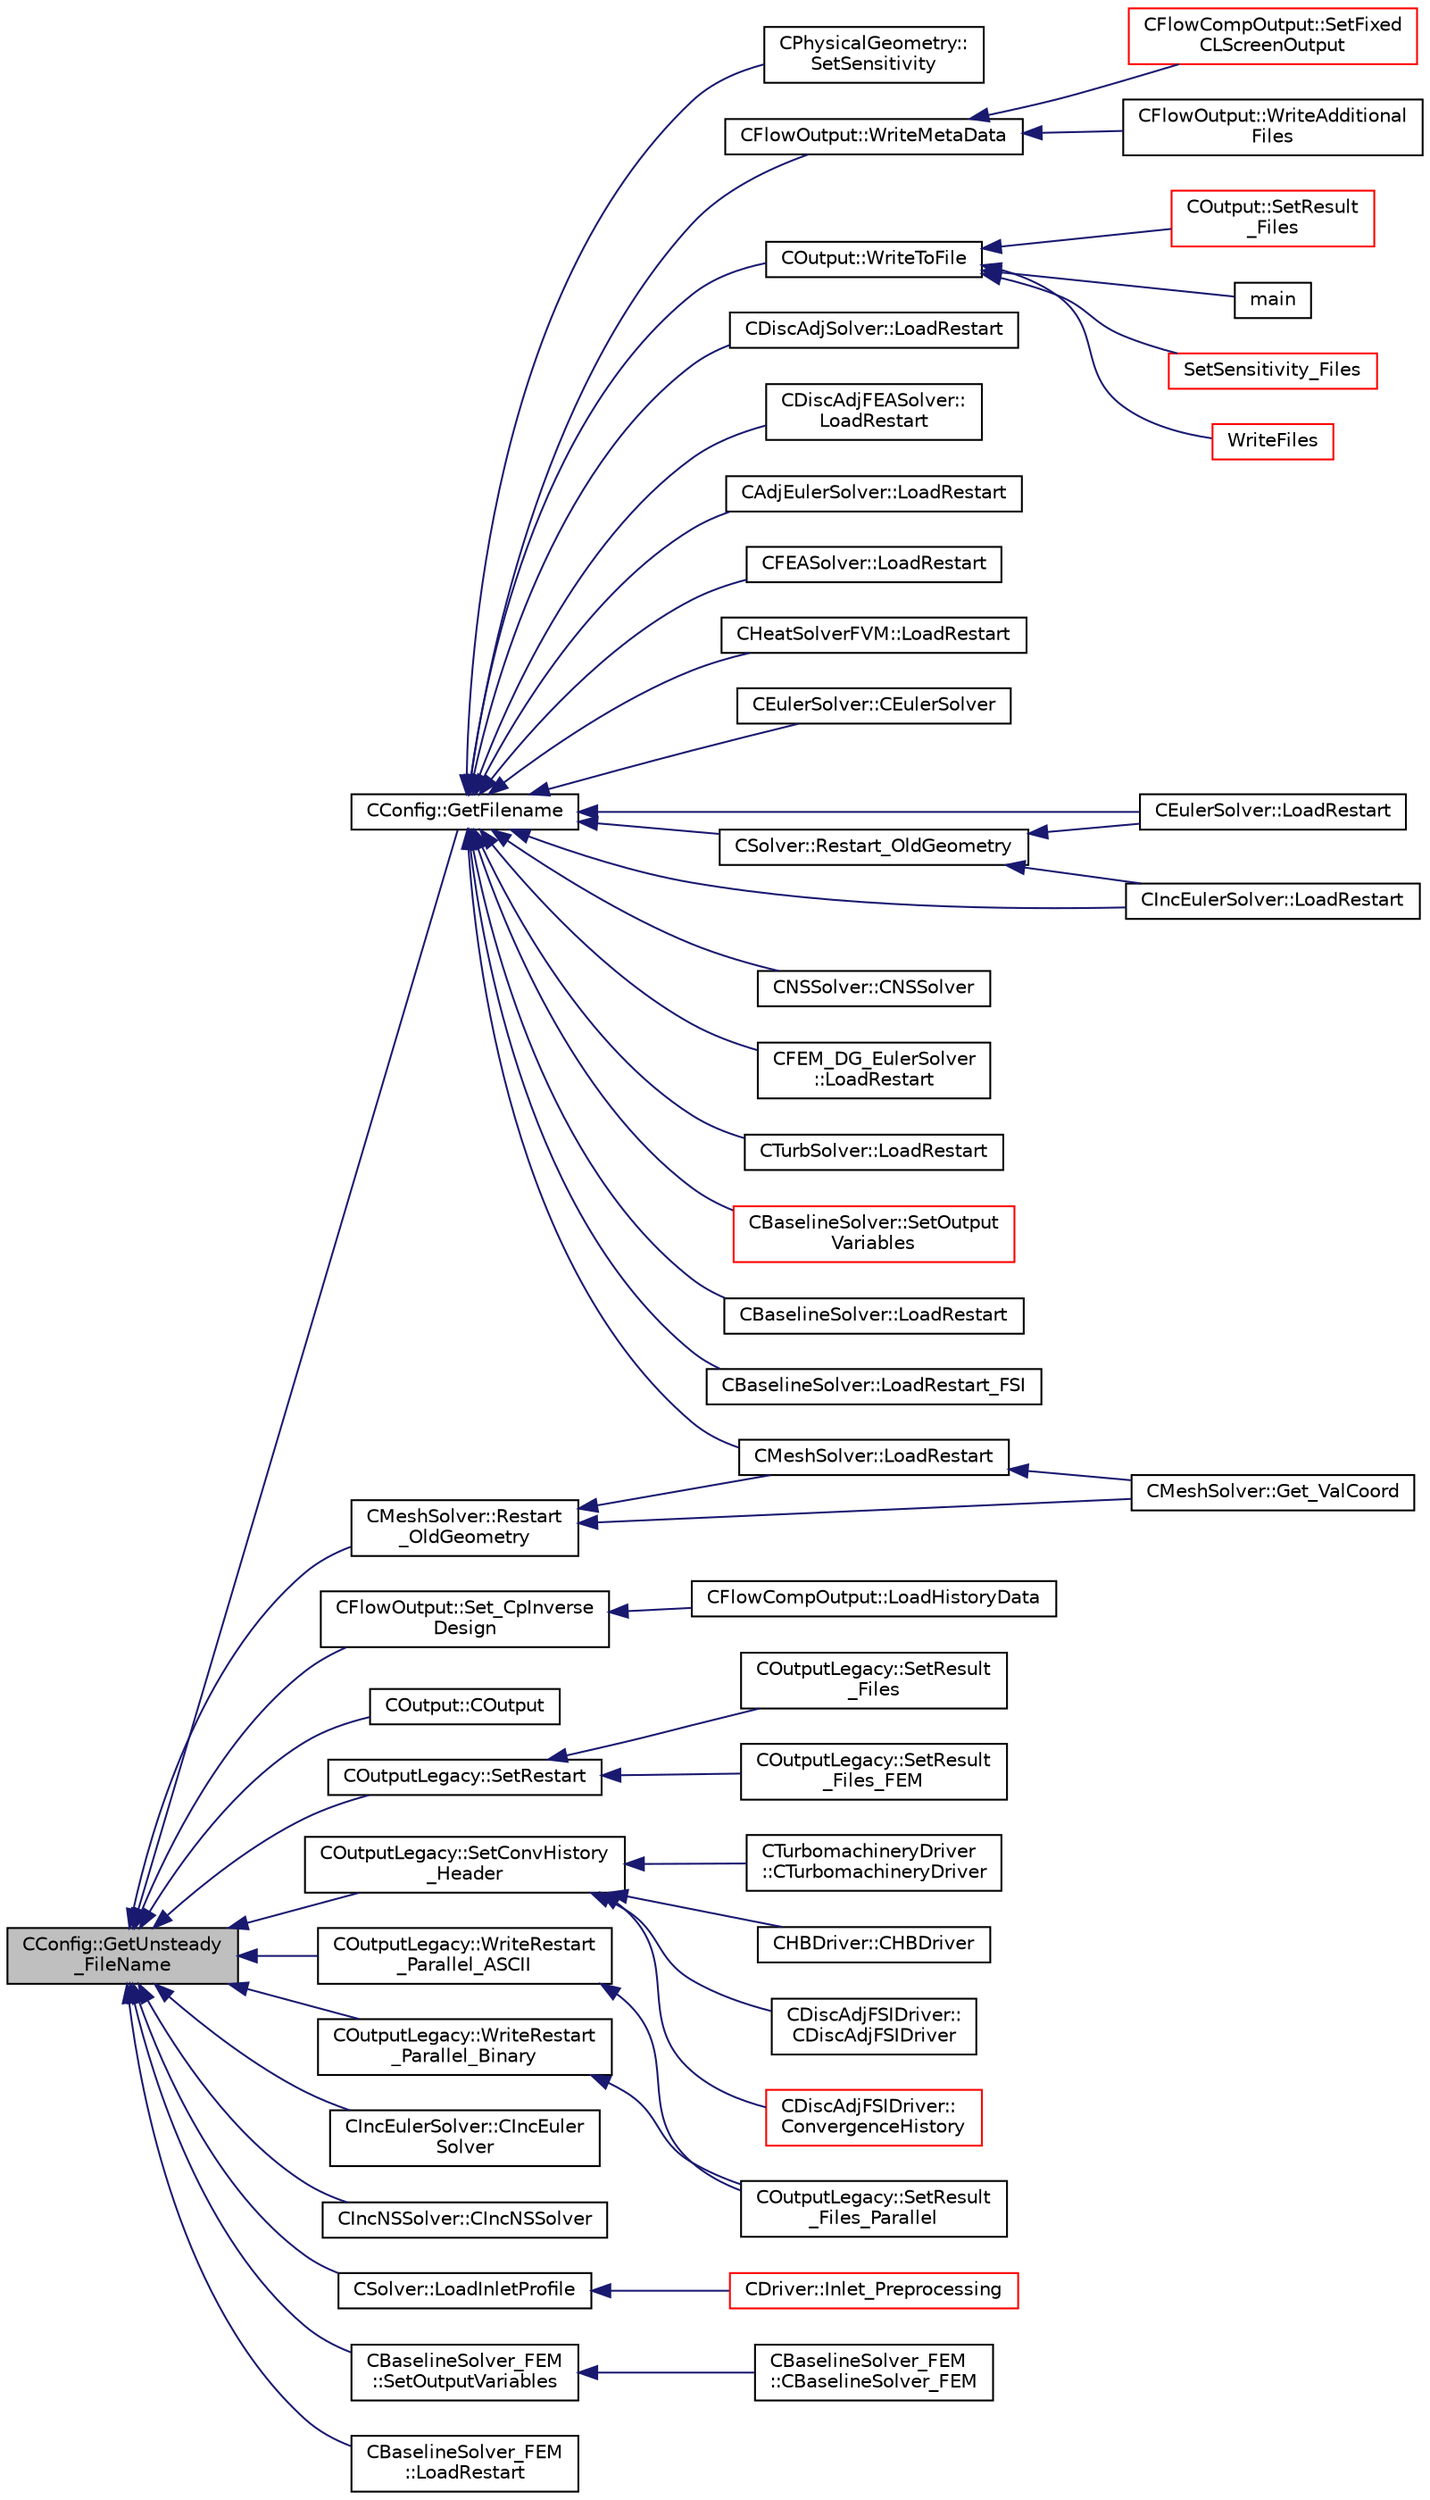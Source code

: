 digraph "CConfig::GetUnsteady_FileName"
{
  edge [fontname="Helvetica",fontsize="10",labelfontname="Helvetica",labelfontsize="10"];
  node [fontname="Helvetica",fontsize="10",shape=record];
  rankdir="LR";
  Node13181 [label="CConfig::GetUnsteady\l_FileName",height=0.2,width=0.4,color="black", fillcolor="grey75", style="filled", fontcolor="black"];
  Node13181 -> Node13182 [dir="back",color="midnightblue",fontsize="10",style="solid",fontname="Helvetica"];
  Node13182 [label="CConfig::GetFilename",height=0.2,width=0.4,color="black", fillcolor="white", style="filled",URL="$class_c_config.html#a71b8b08c6c1ba23c9ba1ed687bb635dc",tooltip="Add any numbers necessary to the filename (iteration number, zone ID ...) "];
  Node13182 -> Node13183 [dir="back",color="midnightblue",fontsize="10",style="solid",fontname="Helvetica"];
  Node13183 [label="CPhysicalGeometry::\lSetSensitivity",height=0.2,width=0.4,color="black", fillcolor="white", style="filled",URL="$class_c_physical_geometry.html#a01b28fa420b3d1138aa8816453202a33",tooltip="Read the sensitivity from adjoint solution file and store it. "];
  Node13182 -> Node13184 [dir="back",color="midnightblue",fontsize="10",style="solid",fontname="Helvetica"];
  Node13184 [label="CFlowOutput::WriteMetaData",height=0.2,width=0.4,color="black", fillcolor="white", style="filled",URL="$class_c_flow_output.html#a9674c1e90c9e8e3a4fac08b20d5b6ac0",tooltip="Write information to meta data file. "];
  Node13184 -> Node13185 [dir="back",color="midnightblue",fontsize="10",style="solid",fontname="Helvetica"];
  Node13185 [label="CFlowCompOutput::SetFixed\lCLScreenOutput",height=0.2,width=0.4,color="red", fillcolor="white", style="filled",URL="$class_c_flow_comp_output.html#a5f8640bafa6e69a7681c8b26e1058cf8",tooltip="Write additional output for fixed CL mode. "];
  Node13184 -> Node13187 [dir="back",color="midnightblue",fontsize="10",style="solid",fontname="Helvetica"];
  Node13187 [label="CFlowOutput::WriteAdditional\lFiles",height=0.2,width=0.4,color="black", fillcolor="white", style="filled",URL="$class_c_flow_output.html#aaac3fb7b2575967b157c306065ab1ea8",tooltip="Write any additional files defined for the current solver. "];
  Node13182 -> Node13188 [dir="back",color="midnightblue",fontsize="10",style="solid",fontname="Helvetica"];
  Node13188 [label="COutput::WriteToFile",height=0.2,width=0.4,color="black", fillcolor="white", style="filled",URL="$class_c_output.html#af8fba1a012ec9464eb70e45d0bade78a",tooltip="Allocates the appropriate file writer based on the chosen format and writes sorted data to file..."];
  Node13188 -> Node13189 [dir="back",color="midnightblue",fontsize="10",style="solid",fontname="Helvetica"];
  Node13189 [label="COutput::SetResult\l_Files",height=0.2,width=0.4,color="red", fillcolor="white", style="filled",URL="$class_c_output.html#a8cae0e94e8769f55d5865df600acbc2f",tooltip="Loop through all requested output files and write the volume output data. "];
  Node13188 -> Node13204 [dir="back",color="midnightblue",fontsize="10",style="solid",fontname="Helvetica"];
  Node13204 [label="main",height=0.2,width=0.4,color="black", fillcolor="white", style="filled",URL="$_s_u2___d_e_f_8cpp.html#a0ddf1224851353fc92bfbff6f499fa97"];
  Node13188 -> Node13205 [dir="back",color="midnightblue",fontsize="10",style="solid",fontname="Helvetica"];
  Node13205 [label="SetSensitivity_Files",height=0.2,width=0.4,color="red", fillcolor="white", style="filled",URL="$_s_u2___d_o_t_8cpp.html#a63d4fd49ad25f4916709545fb847948c",tooltip="Write the sensitivity (including mesh sensitivity) computed with the discrete adjoint method on the s..."];
  Node13188 -> Node13207 [dir="back",color="midnightblue",fontsize="10",style="solid",fontname="Helvetica"];
  Node13207 [label="WriteFiles",height=0.2,width=0.4,color="red", fillcolor="white", style="filled",URL="$_s_u2___s_o_l_8cpp.html#a43305e0af849b318ce139ccf6a164626"];
  Node13182 -> Node13209 [dir="back",color="midnightblue",fontsize="10",style="solid",fontname="Helvetica"];
  Node13209 [label="CDiscAdjSolver::LoadRestart",height=0.2,width=0.4,color="black", fillcolor="white", style="filled",URL="$class_c_disc_adj_solver.html#ae9b5d31c76381f5d45884642694d9879",tooltip="Load a solution from a restart file. "];
  Node13182 -> Node13210 [dir="back",color="midnightblue",fontsize="10",style="solid",fontname="Helvetica"];
  Node13210 [label="CDiscAdjFEASolver::\lLoadRestart",height=0.2,width=0.4,color="black", fillcolor="white", style="filled",URL="$class_c_disc_adj_f_e_a_solver.html#a21c5685021d084732a1aa3d552cd9043",tooltip="Load a solution from a restart file. "];
  Node13182 -> Node13211 [dir="back",color="midnightblue",fontsize="10",style="solid",fontname="Helvetica"];
  Node13211 [label="CAdjEulerSolver::LoadRestart",height=0.2,width=0.4,color="black", fillcolor="white", style="filled",URL="$class_c_adj_euler_solver.html#acaf1ae2d6c07b492ab1eeca389881731",tooltip="Load a solution from a restart file. "];
  Node13182 -> Node13212 [dir="back",color="midnightblue",fontsize="10",style="solid",fontname="Helvetica"];
  Node13212 [label="CFEASolver::LoadRestart",height=0.2,width=0.4,color="black", fillcolor="white", style="filled",URL="$class_c_f_e_a_solver.html#a5f70ded742a6204f439628d029ac294a",tooltip="Load a solution from a restart file. "];
  Node13182 -> Node13213 [dir="back",color="midnightblue",fontsize="10",style="solid",fontname="Helvetica"];
  Node13213 [label="CHeatSolverFVM::LoadRestart",height=0.2,width=0.4,color="black", fillcolor="white", style="filled",URL="$class_c_heat_solver_f_v_m.html#a206fdd2ca3b6c1a050945a07dc38bd80",tooltip="Load a solution from a restart file. "];
  Node13182 -> Node13214 [dir="back",color="midnightblue",fontsize="10",style="solid",fontname="Helvetica"];
  Node13214 [label="CEulerSolver::CEulerSolver",height=0.2,width=0.4,color="black", fillcolor="white", style="filled",URL="$class_c_euler_solver.html#ae1e74218b4e943111b100d7ddcbd4db9"];
  Node13182 -> Node13215 [dir="back",color="midnightblue",fontsize="10",style="solid",fontname="Helvetica"];
  Node13215 [label="CEulerSolver::LoadRestart",height=0.2,width=0.4,color="black", fillcolor="white", style="filled",URL="$class_c_euler_solver.html#a463d0854ec9cfb4a277794df9329ebae",tooltip="Load a solution from a restart file. "];
  Node13182 -> Node13216 [dir="back",color="midnightblue",fontsize="10",style="solid",fontname="Helvetica"];
  Node13216 [label="CNSSolver::CNSSolver",height=0.2,width=0.4,color="black", fillcolor="white", style="filled",URL="$class_c_n_s_solver.html#a2a8ad49c42b4546696e631cf44b7788b"];
  Node13182 -> Node13217 [dir="back",color="midnightblue",fontsize="10",style="solid",fontname="Helvetica"];
  Node13217 [label="CFEM_DG_EulerSolver\l::LoadRestart",height=0.2,width=0.4,color="black", fillcolor="white", style="filled",URL="$class_c_f_e_m___d_g___euler_solver.html#aa7f0f59d70754d0b2abb8face8f8398d",tooltip="Load a solution from a restart file. "];
  Node13182 -> Node13218 [dir="back",color="midnightblue",fontsize="10",style="solid",fontname="Helvetica"];
  Node13218 [label="CIncEulerSolver::LoadRestart",height=0.2,width=0.4,color="black", fillcolor="white", style="filled",URL="$class_c_inc_euler_solver.html#aa4c572590c60bbc0f3db269eb55ea12f",tooltip="Load a solution from a restart file. "];
  Node13182 -> Node13219 [dir="back",color="midnightblue",fontsize="10",style="solid",fontname="Helvetica"];
  Node13219 [label="CTurbSolver::LoadRestart",height=0.2,width=0.4,color="black", fillcolor="white", style="filled",URL="$class_c_turb_solver.html#a943c5037261d947714a8767bc77b7103",tooltip="Load a solution from a restart file. "];
  Node13182 -> Node13220 [dir="back",color="midnightblue",fontsize="10",style="solid",fontname="Helvetica"];
  Node13220 [label="CSolver::Restart_OldGeometry",height=0.2,width=0.4,color="black", fillcolor="white", style="filled",URL="$class_c_solver.html#a5a2c57500290322ac02752f98fa1f163",tooltip="Load the geometries at the previous time states n and nM1. "];
  Node13220 -> Node13215 [dir="back",color="midnightblue",fontsize="10",style="solid",fontname="Helvetica"];
  Node13220 -> Node13218 [dir="back",color="midnightblue",fontsize="10",style="solid",fontname="Helvetica"];
  Node13182 -> Node13221 [dir="back",color="midnightblue",fontsize="10",style="solid",fontname="Helvetica"];
  Node13221 [label="CBaselineSolver::SetOutput\lVariables",height=0.2,width=0.4,color="red", fillcolor="white", style="filled",URL="$class_c_baseline_solver.html#ab8e4b1b71d637dd0adee324d4a7a6315",tooltip="Set the number of variables and string names from the restart file. "];
  Node13182 -> Node13223 [dir="back",color="midnightblue",fontsize="10",style="solid",fontname="Helvetica"];
  Node13223 [label="CBaselineSolver::LoadRestart",height=0.2,width=0.4,color="black", fillcolor="white", style="filled",URL="$class_c_baseline_solver.html#acb5f7a5211dcf8ba4337e9b251024553",tooltip="Load a solution from a restart file. "];
  Node13182 -> Node13224 [dir="back",color="midnightblue",fontsize="10",style="solid",fontname="Helvetica"];
  Node13224 [label="CBaselineSolver::LoadRestart_FSI",height=0.2,width=0.4,color="black", fillcolor="white", style="filled",URL="$class_c_baseline_solver.html#a548bcd96c3163a46e4cdf6a041818d2a",tooltip="Load a FSI solution from a restart file. "];
  Node13182 -> Node13225 [dir="back",color="midnightblue",fontsize="10",style="solid",fontname="Helvetica"];
  Node13225 [label="CMeshSolver::LoadRestart",height=0.2,width=0.4,color="black", fillcolor="white", style="filled",URL="$class_c_mesh_solver.html#a158c64de91317d7570e7192493fe0a19",tooltip="Load a solution from a restart file. "];
  Node13225 -> Node13226 [dir="back",color="midnightblue",fontsize="10",style="solid",fontname="Helvetica"];
  Node13226 [label="CMeshSolver::Get_ValCoord",height=0.2,width=0.4,color="black", fillcolor="white", style="filled",URL="$class_c_mesh_solver.html#a91bd5c2365d1a619c804311e0d5550cb",tooltip="Get the value of the reference coordinate to set on the element structure. "];
  Node13181 -> Node13227 [dir="back",color="midnightblue",fontsize="10",style="solid",fontname="Helvetica"];
  Node13227 [label="CFlowOutput::Set_CpInverse\lDesign",height=0.2,width=0.4,color="black", fillcolor="white", style="filled",URL="$class_c_flow_output.html#a02931a2019f37b5c11050c3865694aeb",tooltip="Set CP inverse design output field values. "];
  Node13227 -> Node13228 [dir="back",color="midnightblue",fontsize="10",style="solid",fontname="Helvetica"];
  Node13228 [label="CFlowCompOutput::LoadHistoryData",height=0.2,width=0.4,color="black", fillcolor="white", style="filled",URL="$class_c_flow_comp_output.html#a393cb19a691990ee6e88f844eccc79ed",tooltip="Load the history output field values. "];
  Node13181 -> Node13229 [dir="back",color="midnightblue",fontsize="10",style="solid",fontname="Helvetica"];
  Node13229 [label="COutput::COutput",height=0.2,width=0.4,color="black", fillcolor="white", style="filled",URL="$class_c_output.html#afde3302dfdb18e8a1c50e3cab2e668ba",tooltip="Constructor of the class. "];
  Node13181 -> Node13230 [dir="back",color="midnightblue",fontsize="10",style="solid",fontname="Helvetica"];
  Node13230 [label="COutputLegacy::SetRestart",height=0.2,width=0.4,color="black", fillcolor="white", style="filled",URL="$class_c_output_legacy.html#adadfc4d06c13f5fa3d6c9e21688329f4",tooltip="Write a native SU2 restart file. "];
  Node13230 -> Node13231 [dir="back",color="midnightblue",fontsize="10",style="solid",fontname="Helvetica"];
  Node13231 [label="COutputLegacy::SetResult\l_Files",height=0.2,width=0.4,color="black", fillcolor="white", style="filled",URL="$class_c_output_legacy.html#aa817439538e8cf82f82acbfa0bf7e735",tooltip="Writes and organizes the all the output files, except the history one, for serial computations..."];
  Node13230 -> Node13232 [dir="back",color="midnightblue",fontsize="10",style="solid",fontname="Helvetica"];
  Node13232 [label="COutputLegacy::SetResult\l_Files_FEM",height=0.2,width=0.4,color="black", fillcolor="white", style="filled",URL="$class_c_output_legacy.html#a25b90eb5e2bd0f05f92a89f0768f2181",tooltip="Writes and organizes the all the output files, except the history one, for serial computations with t..."];
  Node13181 -> Node13233 [dir="back",color="midnightblue",fontsize="10",style="solid",fontname="Helvetica"];
  Node13233 [label="COutputLegacy::SetConvHistory\l_Header",height=0.2,width=0.4,color="black", fillcolor="white", style="filled",URL="$class_c_output_legacy.html#a18b50c074872fff05e5be4022c4a54de",tooltip="Write the header of the history file. "];
  Node13233 -> Node13234 [dir="back",color="midnightblue",fontsize="10",style="solid",fontname="Helvetica"];
  Node13234 [label="CTurbomachineryDriver\l::CTurbomachineryDriver",height=0.2,width=0.4,color="black", fillcolor="white", style="filled",URL="$class_c_turbomachinery_driver.html#a69e22449283c30291cabc99eaad62e63",tooltip="Constructor of the class. "];
  Node13233 -> Node13235 [dir="back",color="midnightblue",fontsize="10",style="solid",fontname="Helvetica"];
  Node13235 [label="CHBDriver::CHBDriver",height=0.2,width=0.4,color="black", fillcolor="white", style="filled",URL="$class_c_h_b_driver.html#a270d371133771fdd74e613712ef07797",tooltip="Constructor of the class. "];
  Node13233 -> Node13236 [dir="back",color="midnightblue",fontsize="10",style="solid",fontname="Helvetica"];
  Node13236 [label="CDiscAdjFSIDriver::\lCDiscAdjFSIDriver",height=0.2,width=0.4,color="black", fillcolor="white", style="filled",URL="$class_c_disc_adj_f_s_i_driver.html#a8344e360dcd6fdc913a79364d809f9b3",tooltip="Constructor of the class. "];
  Node13233 -> Node13237 [dir="back",color="midnightblue",fontsize="10",style="solid",fontname="Helvetica"];
  Node13237 [label="CDiscAdjFSIDriver::\lConvergenceHistory",height=0.2,width=0.4,color="red", fillcolor="white", style="filled",URL="$class_c_disc_adj_f_s_i_driver.html#a139dfa2442613879f2b15f28a09c2bd5",tooltip="Output the convergence history. "];
  Node13181 -> Node13239 [dir="back",color="midnightblue",fontsize="10",style="solid",fontname="Helvetica"];
  Node13239 [label="COutputLegacy::WriteRestart\l_Parallel_ASCII",height=0.2,width=0.4,color="black", fillcolor="white", style="filled",URL="$class_c_output_legacy.html#a6511b32d9b2fd3198c1de49256469fa0",tooltip="Write a native SU2 restart file (ASCII) in parallel. "];
  Node13239 -> Node13240 [dir="back",color="midnightblue",fontsize="10",style="solid",fontname="Helvetica"];
  Node13240 [label="COutputLegacy::SetResult\l_Files_Parallel",height=0.2,width=0.4,color="black", fillcolor="white", style="filled",URL="$class_c_output_legacy.html#a9e7832982d8237df4df455b027fd203b",tooltip="Writes and organizes the all the output files, except the history one, for parallel computations..."];
  Node13181 -> Node13241 [dir="back",color="midnightblue",fontsize="10",style="solid",fontname="Helvetica"];
  Node13241 [label="COutputLegacy::WriteRestart\l_Parallel_Binary",height=0.2,width=0.4,color="black", fillcolor="white", style="filled",URL="$class_c_output_legacy.html#a7bfa3a24fa48b0771e55199bf7ad7145",tooltip="Write a native SU2 restart file (binary) in parallel. "];
  Node13241 -> Node13240 [dir="back",color="midnightblue",fontsize="10",style="solid",fontname="Helvetica"];
  Node13181 -> Node13242 [dir="back",color="midnightblue",fontsize="10",style="solid",fontname="Helvetica"];
  Node13242 [label="CIncEulerSolver::CIncEuler\lSolver",height=0.2,width=0.4,color="black", fillcolor="white", style="filled",URL="$class_c_inc_euler_solver.html#a91f644b8f9a00215bac5bcd31dfc06d8"];
  Node13181 -> Node13243 [dir="back",color="midnightblue",fontsize="10",style="solid",fontname="Helvetica"];
  Node13243 [label="CIncNSSolver::CIncNSSolver",height=0.2,width=0.4,color="black", fillcolor="white", style="filled",URL="$class_c_inc_n_s_solver.html#a82152ac7e91fb1c5c073d98a1f08e2aa"];
  Node13181 -> Node13244 [dir="back",color="midnightblue",fontsize="10",style="solid",fontname="Helvetica"];
  Node13244 [label="CSolver::LoadInletProfile",height=0.2,width=0.4,color="black", fillcolor="white", style="filled",URL="$class_c_solver.html#ad5edf3f378a08715c57d8598a114eb5a",tooltip="Load a inlet profile data from file into a particular solver. "];
  Node13244 -> Node13245 [dir="back",color="midnightblue",fontsize="10",style="solid",fontname="Helvetica"];
  Node13245 [label="CDriver::Inlet_Preprocessing",height=0.2,width=0.4,color="red", fillcolor="white", style="filled",URL="$class_c_driver.html#a8d1d31e052654d8727217a911482b898",tooltip="Preprocess the inlets via file input for all solvers. "];
  Node13181 -> Node13248 [dir="back",color="midnightblue",fontsize="10",style="solid",fontname="Helvetica"];
  Node13248 [label="CBaselineSolver_FEM\l::SetOutputVariables",height=0.2,width=0.4,color="black", fillcolor="white", style="filled",URL="$class_c_baseline_solver___f_e_m.html#a5fefb73afd97e76701e64867015db7df",tooltip="Set the number of variables and string names from the restart file. "];
  Node13248 -> Node13249 [dir="back",color="midnightblue",fontsize="10",style="solid",fontname="Helvetica"];
  Node13249 [label="CBaselineSolver_FEM\l::CBaselineSolver_FEM",height=0.2,width=0.4,color="black", fillcolor="white", style="filled",URL="$class_c_baseline_solver___f_e_m.html#a555c5501fce1dfa608bba1e8f77232d1"];
  Node13181 -> Node13250 [dir="back",color="midnightblue",fontsize="10",style="solid",fontname="Helvetica"];
  Node13250 [label="CBaselineSolver_FEM\l::LoadRestart",height=0.2,width=0.4,color="black", fillcolor="white", style="filled",URL="$class_c_baseline_solver___f_e_m.html#a03cc117d6e9e3a8170d1f02fd8ca1909",tooltip="Load a solution from a restart file. "];
  Node13181 -> Node13251 [dir="back",color="midnightblue",fontsize="10",style="solid",fontname="Helvetica"];
  Node13251 [label="CMeshSolver::Restart\l_OldGeometry",height=0.2,width=0.4,color="black", fillcolor="white", style="filled",URL="$class_c_mesh_solver.html#a574b9ed9e35690629a7c706e8e0c32e7",tooltip="Load the geometries at the previous time states n and nM1. "];
  Node13251 -> Node13226 [dir="back",color="midnightblue",fontsize="10",style="solid",fontname="Helvetica"];
  Node13251 -> Node13225 [dir="back",color="midnightblue",fontsize="10",style="solid",fontname="Helvetica"];
}
